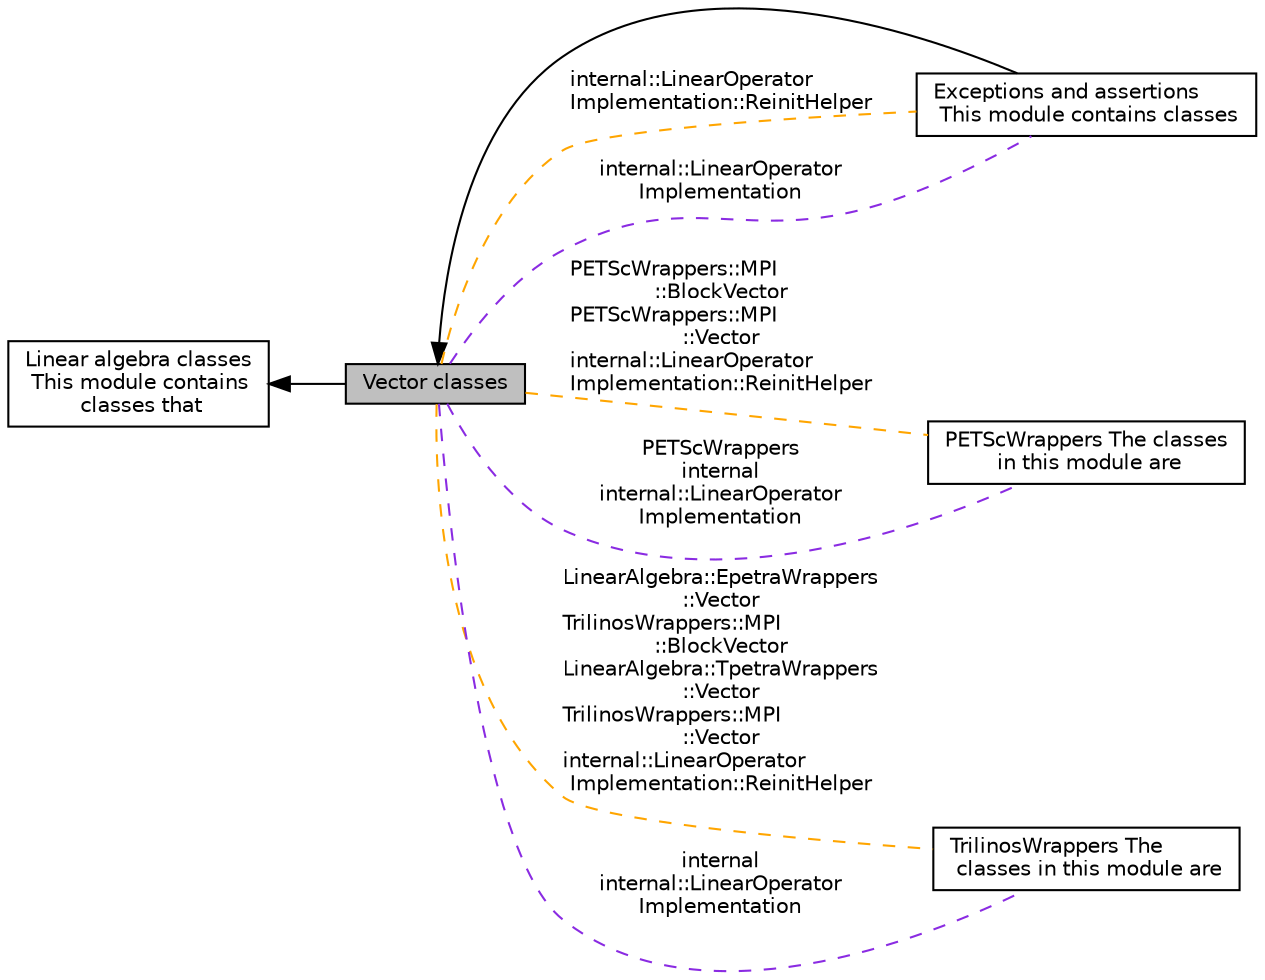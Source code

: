 digraph "Vector classes"
{
  edge [fontname="Helvetica",fontsize="10",labelfontname="Helvetica",labelfontsize="10"];
  node [fontname="Helvetica",fontsize="10",shape=box];
  rankdir=LR;
  Node1 [label="Vector classes",height=0.2,width=0.4,color="black", fillcolor="grey75", style="filled", fontcolor="black",tooltip="Here, we list all the classes that satisfy the VectorType concept and may be used in linear solvers (..."];
  Node3 [label="Exceptions and assertions\l This module contains classes",height=0.2,width=0.4,color="black", fillcolor="white", style="filled",URL="$group__Exceptions.html",tooltip="that are used in the exception mechanism of deal.II."];
  Node2 [label="Linear algebra classes\l This module contains\l classes that",height=0.2,width=0.4,color="black", fillcolor="white", style="filled",URL="$group__LAC.html",tooltip="involve linear algebra, i.e., those associated with matrices, vectors, and the solution of linear sys..."];
  Node4 [label="PETScWrappers The classes\l in this module are",height=0.2,width=0.4,color="black", fillcolor="white", style="filled",URL="$group__PETScWrappers.html",tooltip="wrappers around functionality provided by the PETSc library. They provide a modern object-oriented in..."];
  Node5 [label="TrilinosWrappers The\l classes in this module are",height=0.2,width=0.4,color="black", fillcolor="white", style="filled",URL="$group__TrilinosWrappers.html",tooltip="wrappers around functionality provided by the Trilinos library. They provide a modern object-oriented..."];
  Node2->Node1 [shape=plaintext, dir="back", style="solid"];
  Node1->Node3 [shape=plaintext, dir="back", style="solid"];
  Node1->Node4 [shape=plaintext, label="PETScWrappers::MPI\l::BlockVector\nPETScWrappers::MPI\l::Vector\ninternal::LinearOperator\lImplementation::ReinitHelper", color="orange", dir="none", style="dashed"];
  Node1->Node5 [shape=plaintext, label="LinearAlgebra::EpetraWrappers\l::Vector\nTrilinosWrappers::MPI\l::BlockVector\nLinearAlgebra::TpetraWrappers\l::Vector\nTrilinosWrappers::MPI\l::Vector\ninternal::LinearOperator\lImplementation::ReinitHelper", color="orange", dir="none", style="dashed"];
  Node1->Node3 [shape=plaintext, label="internal::LinearOperator\lImplementation::ReinitHelper", color="orange", dir="none", style="dashed"];
  Node1->Node4 [shape=plaintext, label="PETScWrappers\ninternal\ninternal::LinearOperator\lImplementation", color="blueviolet", dir="none", style="dashed"];
  Node1->Node5 [shape=plaintext, label="internal\ninternal::LinearOperator\lImplementation", color="blueviolet", dir="none", style="dashed"];
  Node1->Node3 [shape=plaintext, label="internal::LinearOperator\lImplementation", color="blueviolet", dir="none", style="dashed"];
}
